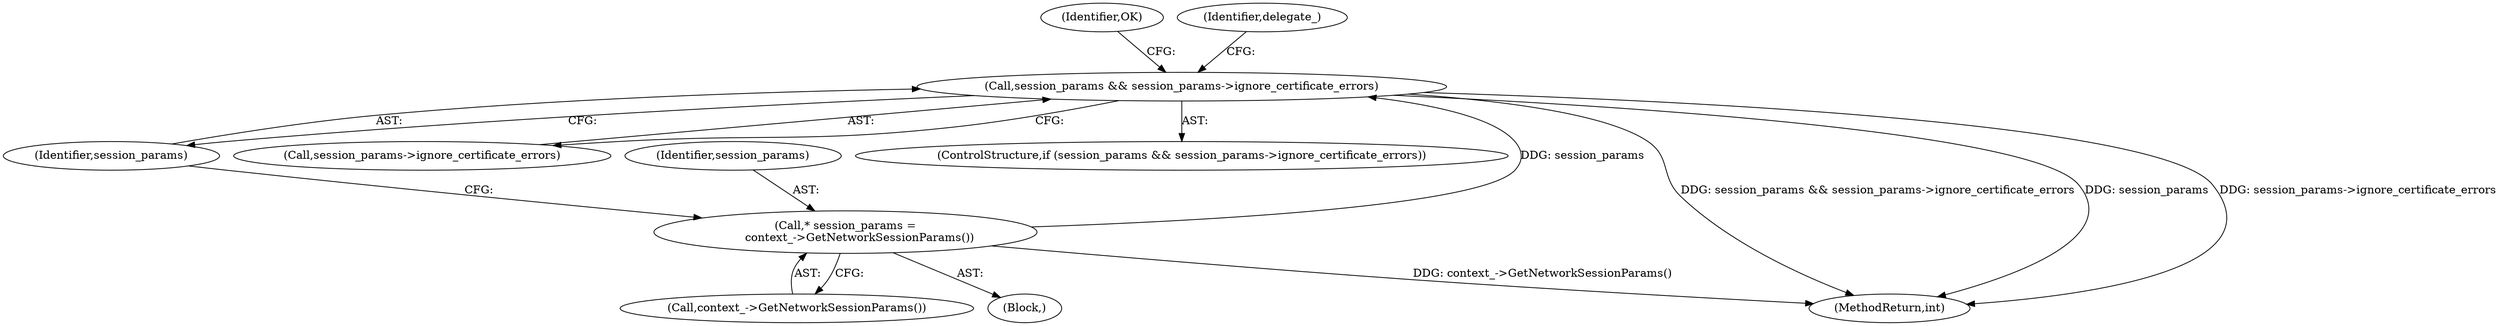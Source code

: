 digraph "0_Chrome_ca8cc70b2de822b939f87effc7c2b83bac280a44_4@pointer" {
"1000129" [label="(Call,session_params && session_params->ignore_certificate_errors)"];
"1000125" [label="(Call,* session_params =\n        context_->GetNetworkSessionParams())"];
"1000131" [label="(Call,session_params->ignore_certificate_errors)"];
"1000135" [label="(Identifier,OK)"];
"1000125" [label="(Call,* session_params =\n        context_->GetNetworkSessionParams())"];
"1000138" [label="(Identifier,delegate_)"];
"1000129" [label="(Call,session_params && session_params->ignore_certificate_errors)"];
"1000130" [label="(Identifier,session_params)"];
"1000127" [label="(Call,context_->GetNetworkSessionParams())"];
"1000123" [label="(Block,)"];
"1000128" [label="(ControlStructure,if (session_params && session_params->ignore_certificate_errors))"];
"1000165" [label="(MethodReturn,int)"];
"1000126" [label="(Identifier,session_params)"];
"1000129" -> "1000128"  [label="AST: "];
"1000129" -> "1000130"  [label="CFG: "];
"1000129" -> "1000131"  [label="CFG: "];
"1000130" -> "1000129"  [label="AST: "];
"1000131" -> "1000129"  [label="AST: "];
"1000135" -> "1000129"  [label="CFG: "];
"1000138" -> "1000129"  [label="CFG: "];
"1000129" -> "1000165"  [label="DDG: session_params"];
"1000129" -> "1000165"  [label="DDG: session_params->ignore_certificate_errors"];
"1000129" -> "1000165"  [label="DDG: session_params && session_params->ignore_certificate_errors"];
"1000125" -> "1000129"  [label="DDG: session_params"];
"1000125" -> "1000123"  [label="AST: "];
"1000125" -> "1000127"  [label="CFG: "];
"1000126" -> "1000125"  [label="AST: "];
"1000127" -> "1000125"  [label="AST: "];
"1000130" -> "1000125"  [label="CFG: "];
"1000125" -> "1000165"  [label="DDG: context_->GetNetworkSessionParams()"];
}
